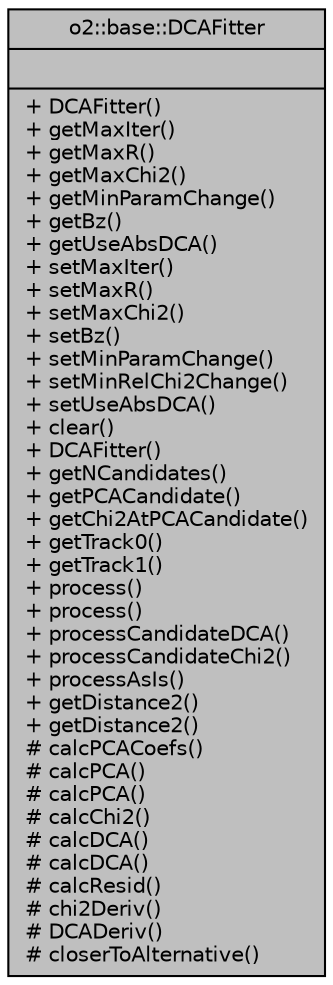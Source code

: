 digraph "o2::base::DCAFitter"
{
 // INTERACTIVE_SVG=YES
  bgcolor="transparent";
  edge [fontname="Helvetica",fontsize="10",labelfontname="Helvetica",labelfontsize="10"];
  node [fontname="Helvetica",fontsize="10",shape=record];
  Node1 [label="{o2::base::DCAFitter\n||+ DCAFitter()\l+ getMaxIter()\l+ getMaxR()\l+ getMaxChi2()\l+ getMinParamChange()\l+ getBz()\l+ getUseAbsDCA()\l+ setMaxIter()\l+ setMaxR()\l+ setMaxChi2()\l+ setBz()\l+ setMinParamChange()\l+ setMinRelChi2Change()\l+ setUseAbsDCA()\l+ clear()\l+ DCAFitter()\l+ getNCandidates()\l+ getPCACandidate()\l+ getChi2AtPCACandidate()\l+ getTrack0()\l+ getTrack1()\l+ process()\l+ process()\l+ processCandidateDCA()\l+ processCandidateChi2()\l+ processAsIs()\l+ getDistance2()\l+ getDistance2()\l# calcPCACoefs()\l# calcPCA()\l# calcPCA()\l# calcChi2()\l# calcDCA()\l# calcDCA()\l# calcResid()\l# chi2Deriv()\l# DCADeriv()\l# closerToAlternative()\l}",height=0.2,width=0.4,color="black", fillcolor="grey75", style="filled", fontcolor="black"];
}
